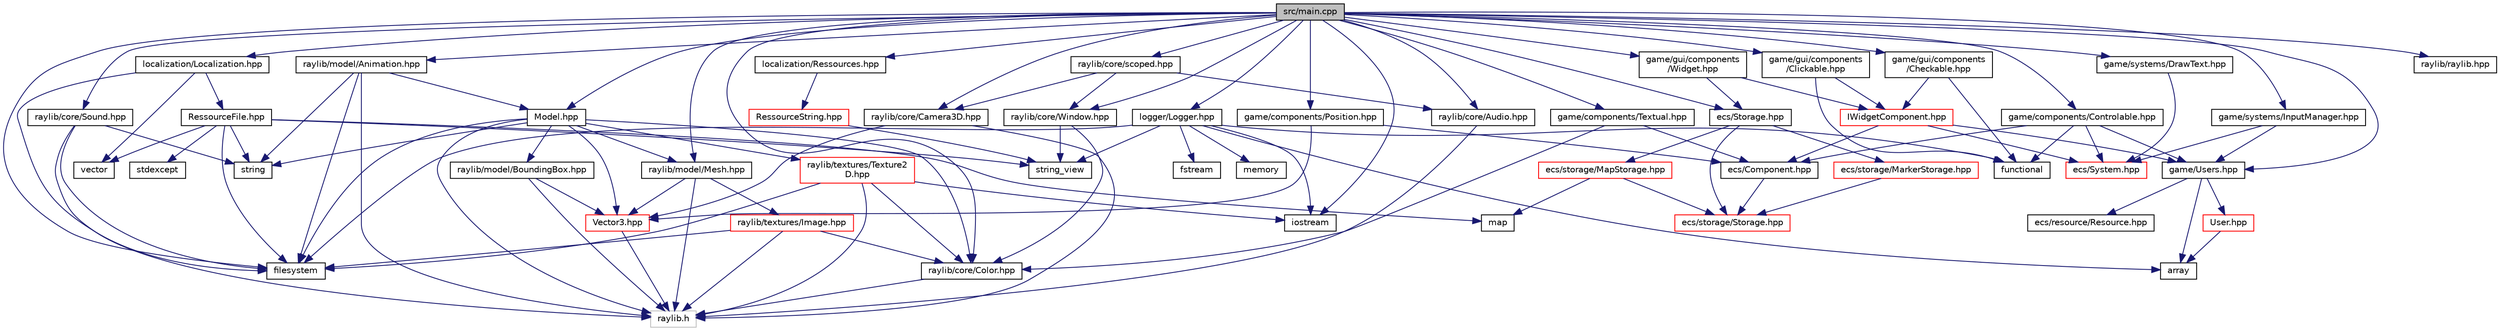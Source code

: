 digraph "src/main.cpp"
{
 // LATEX_PDF_SIZE
  edge [fontname="Helvetica",fontsize="10",labelfontname="Helvetica",labelfontsize="10"];
  node [fontname="Helvetica",fontsize="10",shape=record];
  Node1 [label="src/main.cpp",height=0.2,width=0.4,color="black", fillcolor="grey75", style="filled", fontcolor="black",tooltip=" "];
  Node1 -> Node2 [color="midnightblue",fontsize="10",style="solid",fontname="Helvetica"];
  Node2 [label="filesystem",height=0.2,width=0.4,color="black", fillcolor="white", style="filled",URL="/home/runner/work/Bomberman-Global-Offensive/Bomberman-Global-Offensive/doc/external/cppreference-doxygen-web.tag.xml$cpp/header/filesystem.html",tooltip=" "];
  Node1 -> Node3 [color="midnightblue",fontsize="10",style="solid",fontname="Helvetica"];
  Node3 [label="iostream",height=0.2,width=0.4,color="black", fillcolor="white", style="filled",URL="/home/runner/work/Bomberman-Global-Offensive/Bomberman-Global-Offensive/doc/external/cppreference-doxygen-web.tag.xml$cpp/header/iostream.html",tooltip=" "];
  Node1 -> Node4 [color="midnightblue",fontsize="10",style="solid",fontname="Helvetica"];
  Node4 [label="localization/Localization.hpp",height=0.2,width=0.4,color="black", fillcolor="white", style="filled",URL="$_localization_8hpp.html",tooltip=" "];
  Node4 -> Node2 [color="midnightblue",fontsize="10",style="solid",fontname="Helvetica"];
  Node4 -> Node5 [color="midnightblue",fontsize="10",style="solid",fontname="Helvetica"];
  Node5 [label="vector",height=0.2,width=0.4,color="black", fillcolor="white", style="filled",URL="/home/runner/work/Bomberman-Global-Offensive/Bomberman-Global-Offensive/doc/external/cppreference-doxygen-web.tag.xml$cpp/header/vector.html",tooltip=" "];
  Node4 -> Node6 [color="midnightblue",fontsize="10",style="solid",fontname="Helvetica"];
  Node6 [label="RessourceFile.hpp",height=0.2,width=0.4,color="black", fillcolor="white", style="filled",URL="$_ressource_file_8hpp.html",tooltip=" "];
  Node6 -> Node2 [color="midnightblue",fontsize="10",style="solid",fontname="Helvetica"];
  Node6 -> Node7 [color="midnightblue",fontsize="10",style="solid",fontname="Helvetica"];
  Node7 [label="map",height=0.2,width=0.4,color="black", fillcolor="white", style="filled",URL="/home/runner/work/Bomberman-Global-Offensive/Bomberman-Global-Offensive/doc/external/cppreference-doxygen-web.tag.xml$cpp/header/map.html",tooltip=" "];
  Node6 -> Node8 [color="midnightblue",fontsize="10",style="solid",fontname="Helvetica"];
  Node8 [label="stdexcept",height=0.2,width=0.4,color="black", fillcolor="white", style="filled",URL="/home/runner/work/Bomberman-Global-Offensive/Bomberman-Global-Offensive/doc/external/cppreference-doxygen-web.tag.xml$cpp/header/stdexcept.html",tooltip=" "];
  Node6 -> Node9 [color="midnightblue",fontsize="10",style="solid",fontname="Helvetica"];
  Node9 [label="string",height=0.2,width=0.4,color="black", fillcolor="white", style="filled",URL="/home/runner/work/Bomberman-Global-Offensive/Bomberman-Global-Offensive/doc/external/cppreference-doxygen-web.tag.xml$cpp/header/string.html",tooltip=" "];
  Node6 -> Node5 [color="midnightblue",fontsize="10",style="solid",fontname="Helvetica"];
  Node6 -> Node10 [color="midnightblue",fontsize="10",style="solid",fontname="Helvetica"];
  Node10 [label="string_view",height=0.2,width=0.4,color="black", fillcolor="white", style="filled",URL="/home/runner/work/Bomberman-Global-Offensive/Bomberman-Global-Offensive/doc/external/cppreference-doxygen-web.tag.xml$cpp/header/string_view.html",tooltip=" "];
  Node1 -> Node11 [color="midnightblue",fontsize="10",style="solid",fontname="Helvetica"];
  Node11 [label="localization/Ressources.hpp",height=0.2,width=0.4,color="black", fillcolor="white", style="filled",URL="$_ressources_8hpp.html",tooltip=" "];
  Node11 -> Node12 [color="midnightblue",fontsize="10",style="solid",fontname="Helvetica"];
  Node12 [label="RessourceString.hpp",height=0.2,width=0.4,color="red", fillcolor="white", style="filled",URL="$_ressource_string_8hpp.html",tooltip=" "];
  Node12 -> Node10 [color="midnightblue",fontsize="10",style="solid",fontname="Helvetica"];
  Node1 -> Node14 [color="midnightblue",fontsize="10",style="solid",fontname="Helvetica"];
  Node14 [label="logger/Logger.hpp",height=0.2,width=0.4,color="black", fillcolor="white", style="filled",URL="$_logger_8hpp.html",tooltip=" "];
  Node14 -> Node15 [color="midnightblue",fontsize="10",style="solid",fontname="Helvetica"];
  Node15 [label="array",height=0.2,width=0.4,color="black", fillcolor="white", style="filled",URL="/home/runner/work/Bomberman-Global-Offensive/Bomberman-Global-Offensive/doc/external/cppreference-doxygen-web.tag.xml$cpp/header/array.html",tooltip=" "];
  Node14 -> Node2 [color="midnightblue",fontsize="10",style="solid",fontname="Helvetica"];
  Node14 -> Node16 [color="midnightblue",fontsize="10",style="solid",fontname="Helvetica"];
  Node16 [label="fstream",height=0.2,width=0.4,color="black", fillcolor="white", style="filled",URL="/home/runner/work/Bomberman-Global-Offensive/Bomberman-Global-Offensive/doc/external/cppreference-doxygen-web.tag.xml$cpp/header/fstream.html",tooltip=" "];
  Node14 -> Node17 [color="midnightblue",fontsize="10",style="solid",fontname="Helvetica"];
  Node17 [label="functional",height=0.2,width=0.4,color="black", fillcolor="white", style="filled",URL="/home/runner/work/Bomberman-Global-Offensive/Bomberman-Global-Offensive/doc/external/cppreference-doxygen-web.tag.xml$cpp/header/functional.html",tooltip=" "];
  Node14 -> Node3 [color="midnightblue",fontsize="10",style="solid",fontname="Helvetica"];
  Node14 -> Node18 [color="midnightblue",fontsize="10",style="solid",fontname="Helvetica"];
  Node18 [label="memory",height=0.2,width=0.4,color="black", fillcolor="white", style="filled",URL="/home/runner/work/Bomberman-Global-Offensive/Bomberman-Global-Offensive/doc/external/cppreference-doxygen-web.tag.xml$cpp/header/memory.html",tooltip=" "];
  Node14 -> Node10 [color="midnightblue",fontsize="10",style="solid",fontname="Helvetica"];
  Node1 -> Node19 [color="midnightblue",fontsize="10",style="solid",fontname="Helvetica"];
  Node19 [label="raylib/core/Audio.hpp",height=0.2,width=0.4,color="black", fillcolor="white", style="filled",URL="$_audio_8hpp.html",tooltip=" "];
  Node19 -> Node20 [color="midnightblue",fontsize="10",style="solid",fontname="Helvetica"];
  Node20 [label="raylib.h",height=0.2,width=0.4,color="grey75", fillcolor="white", style="filled",tooltip=" "];
  Node1 -> Node21 [color="midnightblue",fontsize="10",style="solid",fontname="Helvetica"];
  Node21 [label="raylib/core/Camera3D.hpp",height=0.2,width=0.4,color="black", fillcolor="white", style="filled",URL="$_camera3_d_8hpp.html",tooltip=" "];
  Node21 -> Node22 [color="midnightblue",fontsize="10",style="solid",fontname="Helvetica"];
  Node22 [label="Vector3.hpp",height=0.2,width=0.4,color="red", fillcolor="white", style="filled",URL="$_vector3_8hpp.html",tooltip=" "];
  Node22 -> Node20 [color="midnightblue",fontsize="10",style="solid",fontname="Helvetica"];
  Node21 -> Node20 [color="midnightblue",fontsize="10",style="solid",fontname="Helvetica"];
  Node1 -> Node25 [color="midnightblue",fontsize="10",style="solid",fontname="Helvetica"];
  Node25 [label="raylib/core/Color.hpp",height=0.2,width=0.4,color="black", fillcolor="white", style="filled",URL="$_color_8hpp.html",tooltip=" "];
  Node25 -> Node20 [color="midnightblue",fontsize="10",style="solid",fontname="Helvetica"];
  Node1 -> Node26 [color="midnightblue",fontsize="10",style="solid",fontname="Helvetica"];
  Node26 [label="raylib/core/Sound.hpp",height=0.2,width=0.4,color="black", fillcolor="white", style="filled",URL="$_sound_8hpp.html",tooltip=" "];
  Node26 -> Node20 [color="midnightblue",fontsize="10",style="solid",fontname="Helvetica"];
  Node26 -> Node2 [color="midnightblue",fontsize="10",style="solid",fontname="Helvetica"];
  Node26 -> Node9 [color="midnightblue",fontsize="10",style="solid",fontname="Helvetica"];
  Node1 -> Node27 [color="midnightblue",fontsize="10",style="solid",fontname="Helvetica"];
  Node27 [label="raylib/core/Window.hpp",height=0.2,width=0.4,color="black", fillcolor="white", style="filled",URL="$_window_8hpp.html",tooltip=" "];
  Node27 -> Node25 [color="midnightblue",fontsize="10",style="solid",fontname="Helvetica"];
  Node27 -> Node10 [color="midnightblue",fontsize="10",style="solid",fontname="Helvetica"];
  Node1 -> Node28 [color="midnightblue",fontsize="10",style="solid",fontname="Helvetica"];
  Node28 [label="raylib/core/scoped.hpp",height=0.2,width=0.4,color="black", fillcolor="white", style="filled",URL="$scoped_8hpp.html",tooltip=" "];
  Node28 -> Node19 [color="midnightblue",fontsize="10",style="solid",fontname="Helvetica"];
  Node28 -> Node21 [color="midnightblue",fontsize="10",style="solid",fontname="Helvetica"];
  Node28 -> Node27 [color="midnightblue",fontsize="10",style="solid",fontname="Helvetica"];
  Node1 -> Node29 [color="midnightblue",fontsize="10",style="solid",fontname="Helvetica"];
  Node29 [label="raylib/model/Animation.hpp",height=0.2,width=0.4,color="black", fillcolor="white", style="filled",URL="$_animation_8hpp.html",tooltip=" "];
  Node29 -> Node20 [color="midnightblue",fontsize="10",style="solid",fontname="Helvetica"];
  Node29 -> Node2 [color="midnightblue",fontsize="10",style="solid",fontname="Helvetica"];
  Node29 -> Node9 [color="midnightblue",fontsize="10",style="solid",fontname="Helvetica"];
  Node29 -> Node30 [color="midnightblue",fontsize="10",style="solid",fontname="Helvetica"];
  Node30 [label="Model.hpp",height=0.2,width=0.4,color="black", fillcolor="white", style="filled",URL="$_model_8hpp.html",tooltip=" "];
  Node30 -> Node20 [color="midnightblue",fontsize="10",style="solid",fontname="Helvetica"];
  Node30 -> Node2 [color="midnightblue",fontsize="10",style="solid",fontname="Helvetica"];
  Node30 -> Node9 [color="midnightblue",fontsize="10",style="solid",fontname="Helvetica"];
  Node30 -> Node25 [color="midnightblue",fontsize="10",style="solid",fontname="Helvetica"];
  Node30 -> Node22 [color="midnightblue",fontsize="10",style="solid",fontname="Helvetica"];
  Node30 -> Node31 [color="midnightblue",fontsize="10",style="solid",fontname="Helvetica"];
  Node31 [label="raylib/model/BoundingBox.hpp",height=0.2,width=0.4,color="black", fillcolor="white", style="filled",URL="$_bounding_box_8hpp.html",tooltip=" "];
  Node31 -> Node20 [color="midnightblue",fontsize="10",style="solid",fontname="Helvetica"];
  Node31 -> Node22 [color="midnightblue",fontsize="10",style="solid",fontname="Helvetica"];
  Node30 -> Node32 [color="midnightblue",fontsize="10",style="solid",fontname="Helvetica"];
  Node32 [label="raylib/model/Mesh.hpp",height=0.2,width=0.4,color="black", fillcolor="white", style="filled",URL="$_mesh_8hpp.html",tooltip=" "];
  Node32 -> Node20 [color="midnightblue",fontsize="10",style="solid",fontname="Helvetica"];
  Node32 -> Node22 [color="midnightblue",fontsize="10",style="solid",fontname="Helvetica"];
  Node32 -> Node33 [color="midnightblue",fontsize="10",style="solid",fontname="Helvetica"];
  Node33 [label="raylib/textures/Image.hpp",height=0.2,width=0.4,color="red", fillcolor="white", style="filled",URL="$_image_8hpp.html",tooltip=" "];
  Node33 -> Node2 [color="midnightblue",fontsize="10",style="solid",fontname="Helvetica"];
  Node33 -> Node25 [color="midnightblue",fontsize="10",style="solid",fontname="Helvetica"];
  Node33 -> Node20 [color="midnightblue",fontsize="10",style="solid",fontname="Helvetica"];
  Node30 -> Node34 [color="midnightblue",fontsize="10",style="solid",fontname="Helvetica"];
  Node34 [label="raylib/textures/Texture2\lD.hpp",height=0.2,width=0.4,color="red", fillcolor="white", style="filled",URL="$_texture2_d_8hpp.html",tooltip=" "];
  Node34 -> Node2 [color="midnightblue",fontsize="10",style="solid",fontname="Helvetica"];
  Node34 -> Node3 [color="midnightblue",fontsize="10",style="solid",fontname="Helvetica"];
  Node34 -> Node25 [color="midnightblue",fontsize="10",style="solid",fontname="Helvetica"];
  Node34 -> Node20 [color="midnightblue",fontsize="10",style="solid",fontname="Helvetica"];
  Node1 -> Node32 [color="midnightblue",fontsize="10",style="solid",fontname="Helvetica"];
  Node1 -> Node30 [color="midnightblue",fontsize="10",style="solid",fontname="Helvetica"];
  Node1 -> Node36 [color="midnightblue",fontsize="10",style="solid",fontname="Helvetica"];
  Node36 [label="raylib/raylib.hpp",height=0.2,width=0.4,color="black", fillcolor="white", style="filled",URL="$raylib_8hpp.html",tooltip=" "];
  Node1 -> Node37 [color="midnightblue",fontsize="10",style="solid",fontname="Helvetica"];
  Node37 [label="ecs/Storage.hpp",height=0.2,width=0.4,color="black", fillcolor="white", style="filled",URL="$_storage_8hpp.html",tooltip=" "];
  Node37 -> Node38 [color="midnightblue",fontsize="10",style="solid",fontname="Helvetica"];
  Node38 [label="ecs/storage/Storage.hpp",height=0.2,width=0.4,color="red", fillcolor="white", style="filled",URL="$storage_2_storage_8hpp.html",tooltip=" "];
  Node37 -> Node48 [color="midnightblue",fontsize="10",style="solid",fontname="Helvetica"];
  Node48 [label="ecs/storage/MapStorage.hpp",height=0.2,width=0.4,color="red", fillcolor="white", style="filled",URL="$_map_storage_8hpp.html",tooltip=" "];
  Node48 -> Node38 [color="midnightblue",fontsize="10",style="solid",fontname="Helvetica"];
  Node48 -> Node7 [color="midnightblue",fontsize="10",style="solid",fontname="Helvetica"];
  Node37 -> Node49 [color="midnightblue",fontsize="10",style="solid",fontname="Helvetica"];
  Node49 [label="ecs/storage/MarkerStorage.hpp",height=0.2,width=0.4,color="red", fillcolor="white", style="filled",URL="$_marker_storage_8hpp.html",tooltip=" "];
  Node49 -> Node38 [color="midnightblue",fontsize="10",style="solid",fontname="Helvetica"];
  Node1 -> Node50 [color="midnightblue",fontsize="10",style="solid",fontname="Helvetica"];
  Node50 [label="game/Users.hpp",height=0.2,width=0.4,color="black", fillcolor="white", style="filled",URL="$_users_8hpp.html",tooltip=" "];
  Node50 -> Node15 [color="midnightblue",fontsize="10",style="solid",fontname="Helvetica"];
  Node50 -> Node51 [color="midnightblue",fontsize="10",style="solid",fontname="Helvetica"];
  Node51 [label="User.hpp",height=0.2,width=0.4,color="red", fillcolor="white", style="filled",URL="$_user_8hpp.html",tooltip=" "];
  Node51 -> Node15 [color="midnightblue",fontsize="10",style="solid",fontname="Helvetica"];
  Node50 -> Node59 [color="midnightblue",fontsize="10",style="solid",fontname="Helvetica"];
  Node59 [label="ecs/resource/Resource.hpp",height=0.2,width=0.4,color="black", fillcolor="white", style="filled",URL="$_resource_8hpp.html",tooltip=" "];
  Node1 -> Node60 [color="midnightblue",fontsize="10",style="solid",fontname="Helvetica"];
  Node60 [label="game/components/Controlable.hpp",height=0.2,width=0.4,color="black", fillcolor="white", style="filled",URL="$_controlable_8hpp.html",tooltip=" "];
  Node60 -> Node17 [color="midnightblue",fontsize="10",style="solid",fontname="Helvetica"];
  Node60 -> Node61 [color="midnightblue",fontsize="10",style="solid",fontname="Helvetica"];
  Node61 [label="ecs/Component.hpp",height=0.2,width=0.4,color="black", fillcolor="white", style="filled",URL="$_component_8hpp.html",tooltip=" "];
  Node61 -> Node38 [color="midnightblue",fontsize="10",style="solid",fontname="Helvetica"];
  Node60 -> Node62 [color="midnightblue",fontsize="10",style="solid",fontname="Helvetica"];
  Node62 [label="ecs/System.hpp",height=0.2,width=0.4,color="red", fillcolor="white", style="filled",URL="$_system_8hpp.html",tooltip=" "];
  Node60 -> Node50 [color="midnightblue",fontsize="10",style="solid",fontname="Helvetica"];
  Node1 -> Node71 [color="midnightblue",fontsize="10",style="solid",fontname="Helvetica"];
  Node71 [label="game/components/Position.hpp",height=0.2,width=0.4,color="black", fillcolor="white", style="filled",URL="$_position_8hpp.html",tooltip=" "];
  Node71 -> Node61 [color="midnightblue",fontsize="10",style="solid",fontname="Helvetica"];
  Node71 -> Node22 [color="midnightblue",fontsize="10",style="solid",fontname="Helvetica"];
  Node1 -> Node72 [color="midnightblue",fontsize="10",style="solid",fontname="Helvetica"];
  Node72 [label="game/components/Textual.hpp",height=0.2,width=0.4,color="black", fillcolor="white", style="filled",URL="$_textual_8hpp.html",tooltip=" "];
  Node72 -> Node61 [color="midnightblue",fontsize="10",style="solid",fontname="Helvetica"];
  Node72 -> Node25 [color="midnightblue",fontsize="10",style="solid",fontname="Helvetica"];
  Node1 -> Node73 [color="midnightblue",fontsize="10",style="solid",fontname="Helvetica"];
  Node73 [label="game/systems/DrawText.hpp",height=0.2,width=0.4,color="black", fillcolor="white", style="filled",URL="$_draw_text_8hpp.html",tooltip=" "];
  Node73 -> Node62 [color="midnightblue",fontsize="10",style="solid",fontname="Helvetica"];
  Node1 -> Node74 [color="midnightblue",fontsize="10",style="solid",fontname="Helvetica"];
  Node74 [label="game/systems/InputManager.hpp",height=0.2,width=0.4,color="black", fillcolor="white", style="filled",URL="$_input_manager_8hpp.html",tooltip=" "];
  Node74 -> Node62 [color="midnightblue",fontsize="10",style="solid",fontname="Helvetica"];
  Node74 -> Node50 [color="midnightblue",fontsize="10",style="solid",fontname="Helvetica"];
  Node1 -> Node75 [color="midnightblue",fontsize="10",style="solid",fontname="Helvetica"];
  Node75 [label="game/gui/components\l/Checkable.hpp",height=0.2,width=0.4,color="black", fillcolor="white", style="filled",URL="$_checkable_8hpp.html",tooltip=" "];
  Node75 -> Node17 [color="midnightblue",fontsize="10",style="solid",fontname="Helvetica"];
  Node75 -> Node76 [color="midnightblue",fontsize="10",style="solid",fontname="Helvetica"];
  Node76 [label="IWidgetComponent.hpp",height=0.2,width=0.4,color="red", fillcolor="white", style="filled",URL="$_i_widget_component_8hpp.html",tooltip=" "];
  Node76 -> Node61 [color="midnightblue",fontsize="10",style="solid",fontname="Helvetica"];
  Node76 -> Node62 [color="midnightblue",fontsize="10",style="solid",fontname="Helvetica"];
  Node76 -> Node50 [color="midnightblue",fontsize="10",style="solid",fontname="Helvetica"];
  Node1 -> Node77 [color="midnightblue",fontsize="10",style="solid",fontname="Helvetica"];
  Node77 [label="game/gui/components\l/Clickable.hpp",height=0.2,width=0.4,color="black", fillcolor="white", style="filled",URL="$_clickable_8hpp.html",tooltip=" "];
  Node77 -> Node17 [color="midnightblue",fontsize="10",style="solid",fontname="Helvetica"];
  Node77 -> Node76 [color="midnightblue",fontsize="10",style="solid",fontname="Helvetica"];
  Node1 -> Node78 [color="midnightblue",fontsize="10",style="solid",fontname="Helvetica"];
  Node78 [label="game/gui/components\l/Widget.hpp",height=0.2,width=0.4,color="black", fillcolor="white", style="filled",URL="$_widget_8hpp.html",tooltip=" "];
  Node78 -> Node76 [color="midnightblue",fontsize="10",style="solid",fontname="Helvetica"];
  Node78 -> Node37 [color="midnightblue",fontsize="10",style="solid",fontname="Helvetica"];
}
